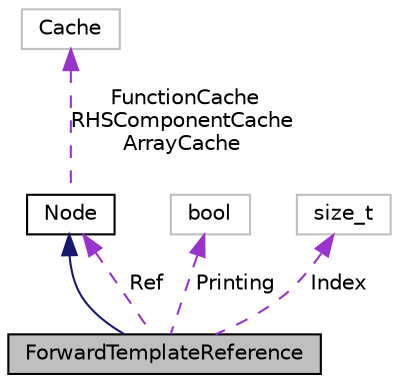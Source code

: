 digraph "ForwardTemplateReference"
{
 // LATEX_PDF_SIZE
  bgcolor="transparent";
  edge [fontname="Helvetica",fontsize="10",labelfontname="Helvetica",labelfontsize="10"];
  node [fontname="Helvetica",fontsize="10",shape=record];
  Node1 [label="ForwardTemplateReference",height=0.2,width=0.4,color="black", fillcolor="grey75", style="filled", fontcolor="black",tooltip="A forward-reference to a template argument that was not known at the point where the template paramet..."];
  Node2 -> Node1 [dir="back",color="midnightblue",fontsize="10",style="solid",fontname="Helvetica"];
  Node2 [label="Node",height=0.2,width=0.4,color="black",URL="$classNode.html",tooltip=" "];
  Node3 -> Node2 [dir="back",color="darkorchid3",fontsize="10",style="dashed",label=" FunctionCache\nRHSComponentCache\nArrayCache" ,fontname="Helvetica"];
  Node3 [label="Cache",height=0.2,width=0.4,color="grey75",tooltip=" "];
  Node2 -> Node1 [dir="back",color="darkorchid3",fontsize="10",style="dashed",label=" Ref" ,fontname="Helvetica"];
  Node4 -> Node1 [dir="back",color="darkorchid3",fontsize="10",style="dashed",label=" Printing" ,fontname="Helvetica"];
  Node4 [label="bool",height=0.2,width=0.4,color="grey75",tooltip=" "];
  Node5 -> Node1 [dir="back",color="darkorchid3",fontsize="10",style="dashed",label=" Index" ,fontname="Helvetica"];
  Node5 [label="size_t",height=0.2,width=0.4,color="grey75",tooltip=" "];
}
